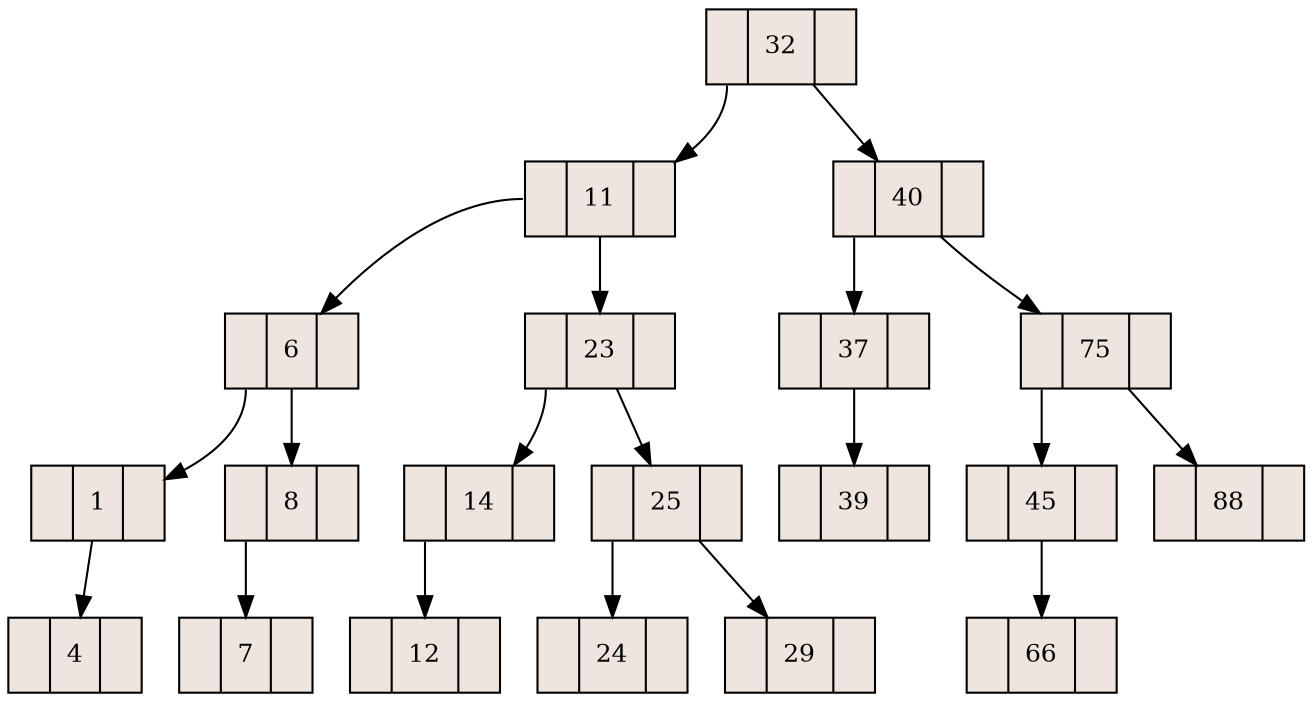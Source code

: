 digraph g{
rankdir=TB;
node [shape=record,width=0.5,fontsize=12, fillcolor=seashell2,style=filled];
nodo2018699554[label="<C0> |32|</C1> "];
nodo2018699554:C0->nodo1311053135
nodo2018699554:C1->nodo118352462
nodo118352462[label="<C1> |40|</C2> "];
nodo118352462:C1->nodo1550089733
nodo118352462:C2->nodo865113938
nodo865113938[label="<C2> |75|</C3> "];
nodo865113938:C2->nodo1442407170
nodo865113938:C3->nodo1028566121
nodo1028566121[label="<C3> |88|</C4> "];
nodo1442407170[label="<C4> |45|</C5> "];
nodo1442407170:C5->nodo1118140819
nodo1118140819[label="<C5> |66|</C6> "];
nodo1550089733[label="<C6> |37|</C7> "];
nodo1550089733:C7->nodo1975012498
nodo1975012498[label="<C7> |39|</C8> "];
nodo1311053135[label="<C8> |11|</C9> "];
nodo1311053135:C8->nodo1808253012
nodo1311053135:C9->nodo589431969
nodo589431969[label="<C9> |23|</C10> "];
nodo589431969:C9->nodo1252169911
nodo589431969:C10->nodo2101973421
nodo2101973421[label="<C10> |25|</C11> "];
nodo2101973421:C10->nodo685325104
nodo2101973421:C11->nodo460141958
nodo460141958[label="<C11> |29|</C12> "];
nodo685325104[label="<C12> |24|</C13> "];
nodo1252169911[label="<C13> |14|</C14> "];
nodo1252169911:C13->nodo1163157884
nodo1163157884[label="<C14> |12|</C15> "];
nodo1808253012[label="<C15> |6|</C16> "];
nodo1808253012:C15->nodo1956725890
nodo1808253012:C16->nodo356573597
nodo356573597[label="<C16> |8|</C17> "];
nodo356573597:C16->nodo1735600054
nodo1735600054[label="<C17> |7|</C18> "];
nodo1956725890[label="<C18> |1|</C19> "];
nodo1956725890:C19->nodo21685669
nodo21685669[label="<C19> |4|</C20> "];
}
